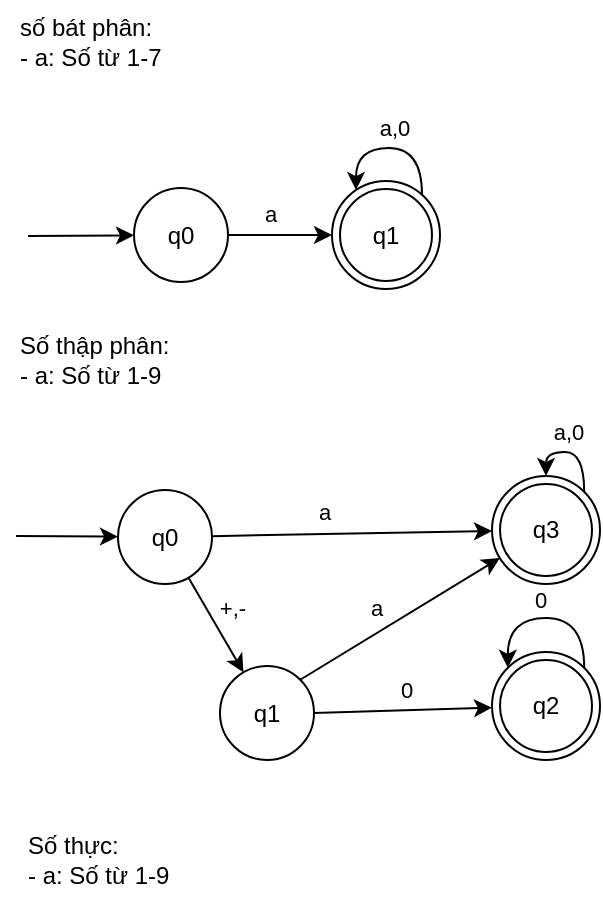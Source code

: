 <mxfile version="24.7.12">
  <diagram name="Page-1" id="ywcTNB9aZr9tDC0TdeI4">
    <mxGraphModel dx="1434" dy="827" grid="0" gridSize="10" guides="1" tooltips="1" connect="1" arrows="1" fold="1" page="1" pageScale="1" pageWidth="1654" pageHeight="2336" math="0" shadow="0">
      <root>
        <mxCell id="0" />
        <mxCell id="1" parent="0" />
        <mxCell id="Q4vxLiz5nYjD_q5xdy93-6" style="edgeStyle=orthogonalEdgeStyle;rounded=0;orthogonalLoop=1;jettySize=auto;html=1;exitX=1;exitY=0.5;exitDx=0;exitDy=0;" edge="1" parent="1" source="Q4vxLiz5nYjD_q5xdy93-1" target="Q4vxLiz5nYjD_q5xdy93-14">
          <mxGeometry relative="1" as="geometry">
            <mxPoint x="277" y="201.5" as="targetPoint" />
          </mxGeometry>
        </mxCell>
        <mxCell id="Q4vxLiz5nYjD_q5xdy93-8" value="a" style="edgeLabel;html=1;align=center;verticalAlign=middle;resizable=0;points=[];" vertex="1" connectable="0" parent="Q4vxLiz5nYjD_q5xdy93-6">
          <mxGeometry x="-0.193" y="2" relative="1" as="geometry">
            <mxPoint y="-9" as="offset" />
          </mxGeometry>
        </mxCell>
        <mxCell id="Q4vxLiz5nYjD_q5xdy93-1" value="q0" style="ellipse;whiteSpace=wrap;html=1;aspect=fixed;" vertex="1" parent="1">
          <mxGeometry x="173" y="178" width="47" height="47" as="geometry" />
        </mxCell>
        <mxCell id="Q4vxLiz5nYjD_q5xdy93-2" value="" style="endArrow=classic;html=1;rounded=0;" edge="1" parent="1" target="Q4vxLiz5nYjD_q5xdy93-1">
          <mxGeometry width="50" height="50" relative="1" as="geometry">
            <mxPoint x="120" y="202" as="sourcePoint" />
            <mxPoint x="485" y="316" as="targetPoint" />
          </mxGeometry>
        </mxCell>
        <mxCell id="Q4vxLiz5nYjD_q5xdy93-10" value="số bát phân:&lt;div&gt;- a: S&lt;span style=&quot;background-color: initial;&quot;&gt;ố từ 1-7&lt;/span&gt;&lt;/div&gt;" style="text;html=1;align=left;verticalAlign=middle;resizable=0;points=[];autosize=1;strokeColor=none;fillColor=none;" vertex="1" parent="1">
          <mxGeometry x="114" y="84" width="89" height="41" as="geometry" />
        </mxCell>
        <mxCell id="Q4vxLiz5nYjD_q5xdy93-11" style="edgeStyle=orthogonalEdgeStyle;rounded=0;orthogonalLoop=1;jettySize=auto;html=1;curved=1;" edge="1" parent="1" source="Q4vxLiz5nYjD_q5xdy93-14" target="Q4vxLiz5nYjD_q5xdy93-14">
          <mxGeometry relative="1" as="geometry">
            <mxPoint x="317.117" y="184.883" as="sourcePoint" />
            <mxPoint x="283.883" y="184.883" as="targetPoint" />
            <Array as="points">
              <mxPoint x="317" y="158" />
              <mxPoint x="284" y="158" />
            </Array>
          </mxGeometry>
        </mxCell>
        <mxCell id="Q4vxLiz5nYjD_q5xdy93-13" value="a,0" style="edgeLabel;html=1;align=center;verticalAlign=middle;resizable=0;points=[];" vertex="1" connectable="0" parent="Q4vxLiz5nYjD_q5xdy93-11">
          <mxGeometry x="0.011" y="-2" relative="1" as="geometry">
            <mxPoint x="1" y="-8" as="offset" />
          </mxGeometry>
        </mxCell>
        <mxCell id="Q4vxLiz5nYjD_q5xdy93-14" value="q1" style="ellipse;shape=doubleEllipse;whiteSpace=wrap;html=1;aspect=fixed;" vertex="1" parent="1">
          <mxGeometry x="272" y="174.5" width="54" height="54" as="geometry" />
        </mxCell>
        <mxCell id="Q4vxLiz5nYjD_q5xdy93-15" value="Số thập phân:&lt;div&gt;- a: Số từ 1-9&lt;/div&gt;" style="text;html=1;align=left;verticalAlign=middle;resizable=0;points=[];autosize=1;strokeColor=none;fillColor=none;" vertex="1" parent="1">
          <mxGeometry x="114" y="243" width="93" height="41" as="geometry" />
        </mxCell>
        <mxCell id="Q4vxLiz5nYjD_q5xdy93-19" style="rounded=0;orthogonalLoop=1;jettySize=auto;html=1;" edge="1" parent="1" source="Q4vxLiz5nYjD_q5xdy93-16" target="Q4vxLiz5nYjD_q5xdy93-17">
          <mxGeometry relative="1" as="geometry" />
        </mxCell>
        <mxCell id="Q4vxLiz5nYjD_q5xdy93-20" value="+,-" style="edgeLabel;html=1;align=center;verticalAlign=middle;resizable=0;points=[];" vertex="1" connectable="0" parent="Q4vxLiz5nYjD_q5xdy93-19">
          <mxGeometry x="-0.063" y="-1" relative="1" as="geometry">
            <mxPoint x="10" y="-8" as="offset" />
          </mxGeometry>
        </mxCell>
        <mxCell id="Q4vxLiz5nYjD_q5xdy93-22" style="rounded=0;orthogonalLoop=1;jettySize=auto;html=1;" edge="1" parent="1" source="Q4vxLiz5nYjD_q5xdy93-16" target="Q4vxLiz5nYjD_q5xdy93-27">
          <mxGeometry relative="1" as="geometry">
            <mxPoint x="370" y="352.5" as="targetPoint" />
          </mxGeometry>
        </mxCell>
        <mxCell id="Q4vxLiz5nYjD_q5xdy93-24" value="a" style="edgeLabel;html=1;align=center;verticalAlign=middle;resizable=0;points=[];" vertex="1" connectable="0" parent="Q4vxLiz5nYjD_q5xdy93-22">
          <mxGeometry x="-0.116" relative="1" as="geometry">
            <mxPoint x="-6" y="-11" as="offset" />
          </mxGeometry>
        </mxCell>
        <mxCell id="Q4vxLiz5nYjD_q5xdy93-16" value="q0" style="ellipse;whiteSpace=wrap;html=1;aspect=fixed;" vertex="1" parent="1">
          <mxGeometry x="165" y="329" width="47" height="47" as="geometry" />
        </mxCell>
        <mxCell id="Q4vxLiz5nYjD_q5xdy93-25" style="rounded=0;orthogonalLoop=1;jettySize=auto;html=1;exitX=1;exitY=0;exitDx=0;exitDy=0;" edge="1" parent="1" source="Q4vxLiz5nYjD_q5xdy93-17" target="Q4vxLiz5nYjD_q5xdy93-27">
          <mxGeometry relative="1" as="geometry">
            <mxPoint x="372.635" y="363.313" as="targetPoint" />
          </mxGeometry>
        </mxCell>
        <mxCell id="Q4vxLiz5nYjD_q5xdy93-39" value="a" style="edgeLabel;html=1;align=center;verticalAlign=middle;resizable=0;points=[];" vertex="1" connectable="0" parent="Q4vxLiz5nYjD_q5xdy93-25">
          <mxGeometry x="-0.12" relative="1" as="geometry">
            <mxPoint x="-6" y="-9" as="offset" />
          </mxGeometry>
        </mxCell>
        <mxCell id="Q4vxLiz5nYjD_q5xdy93-26" style="rounded=0;orthogonalLoop=1;jettySize=auto;html=1;exitX=1;exitY=0.5;exitDx=0;exitDy=0;" edge="1" parent="1" source="Q4vxLiz5nYjD_q5xdy93-17" target="Q4vxLiz5nYjD_q5xdy93-28">
          <mxGeometry relative="1" as="geometry">
            <mxPoint x="370" y="440.5" as="targetPoint" />
          </mxGeometry>
        </mxCell>
        <mxCell id="Q4vxLiz5nYjD_q5xdy93-29" value="0" style="edgeLabel;html=1;align=center;verticalAlign=middle;resizable=0;points=[];" vertex="1" connectable="0" parent="Q4vxLiz5nYjD_q5xdy93-26">
          <mxGeometry x="-0.108" y="-1" relative="1" as="geometry">
            <mxPoint x="6" y="-12" as="offset" />
          </mxGeometry>
        </mxCell>
        <mxCell id="Q4vxLiz5nYjD_q5xdy93-17" value="q1" style="ellipse;whiteSpace=wrap;html=1;aspect=fixed;" vertex="1" parent="1">
          <mxGeometry x="216" y="417" width="47" height="47" as="geometry" />
        </mxCell>
        <mxCell id="Q4vxLiz5nYjD_q5xdy93-23" value="" style="endArrow=classic;html=1;rounded=0;" edge="1" parent="1" target="Q4vxLiz5nYjD_q5xdy93-16">
          <mxGeometry width="50" height="50" relative="1" as="geometry">
            <mxPoint x="114" y="352" as="sourcePoint" />
            <mxPoint x="510" y="265" as="targetPoint" />
          </mxGeometry>
        </mxCell>
        <mxCell id="Q4vxLiz5nYjD_q5xdy93-27" value="q3" style="ellipse;shape=doubleEllipse;whiteSpace=wrap;html=1;aspect=fixed;" vertex="1" parent="1">
          <mxGeometry x="352" y="322" width="54" height="54" as="geometry" />
        </mxCell>
        <mxCell id="Q4vxLiz5nYjD_q5xdy93-28" value="q2" style="ellipse;shape=doubleEllipse;whiteSpace=wrap;html=1;aspect=fixed;" vertex="1" parent="1">
          <mxGeometry x="352" y="410" width="54" height="54" as="geometry" />
        </mxCell>
        <mxCell id="Q4vxLiz5nYjD_q5xdy93-30" style="edgeStyle=orthogonalEdgeStyle;rounded=0;orthogonalLoop=1;jettySize=auto;html=1;exitX=1;exitY=0;exitDx=0;exitDy=0;curved=1;entryX=0.5;entryY=0;entryDx=0;entryDy=0;" edge="1" parent="1" source="Q4vxLiz5nYjD_q5xdy93-27" target="Q4vxLiz5nYjD_q5xdy93-27">
          <mxGeometry relative="1" as="geometry">
            <Array as="points">
              <mxPoint x="398" y="310" />
              <mxPoint x="379" y="310" />
            </Array>
          </mxGeometry>
        </mxCell>
        <mxCell id="Q4vxLiz5nYjD_q5xdy93-31" value="a,0" style="edgeLabel;html=1;align=center;verticalAlign=middle;resizable=0;points=[];" vertex="1" connectable="0" parent="Q4vxLiz5nYjD_q5xdy93-30">
          <mxGeometry x="0.103" relative="1" as="geometry">
            <mxPoint y="-10" as="offset" />
          </mxGeometry>
        </mxCell>
        <mxCell id="Q4vxLiz5nYjD_q5xdy93-32" style="edgeStyle=orthogonalEdgeStyle;rounded=0;orthogonalLoop=1;jettySize=auto;html=1;exitX=1;exitY=0;exitDx=0;exitDy=0;curved=1;entryX=0;entryY=0;entryDx=0;entryDy=0;" edge="1" parent="1" source="Q4vxLiz5nYjD_q5xdy93-28" target="Q4vxLiz5nYjD_q5xdy93-28">
          <mxGeometry relative="1" as="geometry">
            <Array as="points">
              <mxPoint x="398" y="393" />
              <mxPoint x="360" y="393" />
            </Array>
          </mxGeometry>
        </mxCell>
        <mxCell id="Q4vxLiz5nYjD_q5xdy93-33" value="0" style="edgeLabel;html=1;align=center;verticalAlign=middle;resizable=0;points=[];" vertex="1" connectable="0" parent="Q4vxLiz5nYjD_q5xdy93-32">
          <mxGeometry x="-0.045" relative="1" as="geometry">
            <mxPoint x="-5" y="-9" as="offset" />
          </mxGeometry>
        </mxCell>
        <mxCell id="Q4vxLiz5nYjD_q5xdy93-41" value="Số thực:&lt;div&gt;- a: Số từ 1-9&lt;/div&gt;" style="text;html=1;align=left;verticalAlign=middle;resizable=0;points=[];autosize=1;strokeColor=none;fillColor=none;" vertex="1" parent="1">
          <mxGeometry x="118" y="493" width="89" height="41" as="geometry" />
        </mxCell>
      </root>
    </mxGraphModel>
  </diagram>
</mxfile>
